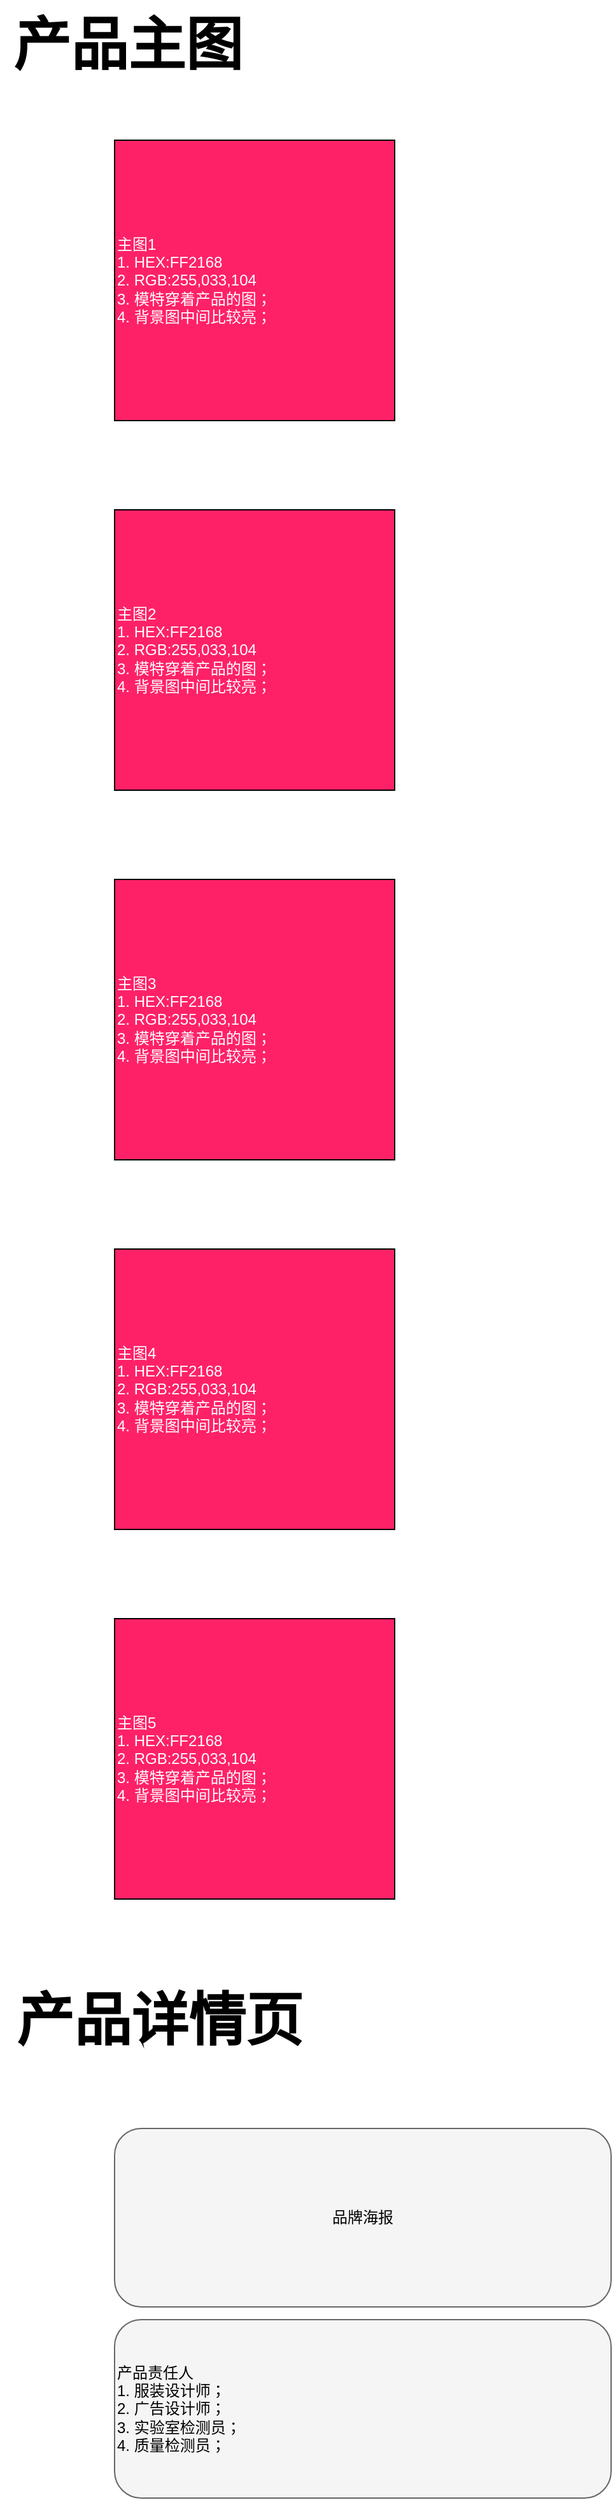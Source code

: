 <mxfile version="26.0.6">
  <diagram id="wFE0QG_FPsp0jaGvCLVb" name="Page-1">
    <mxGraphModel dx="1434" dy="761" grid="1" gridSize="10" guides="1" tooltips="1" connect="1" arrows="1" fold="1" page="1" pageScale="1" pageWidth="850" pageHeight="1100" math="0" shadow="0">
      <root>
        <mxCell id="0" />
        <mxCell id="1" parent="0" />
        <mxCell id="rIvgRYuvJBHSXA2jkPJr-1" value="&lt;div&gt;&lt;font style=&quot;color: rgb(255, 255, 255);&quot;&gt;主图1&lt;/font&gt;&lt;/div&gt;&lt;font style=&quot;color: rgb(255, 255, 255);&quot;&gt;1. HEX:FF2168&lt;/font&gt;&lt;div&gt;&lt;span style=&quot;color: light-dark(rgb(255, 255, 255), rgb(18, 18, 18)); background-color: transparent;&quot;&gt;2. RGB:255,033,104&lt;/span&gt;&lt;div&gt;&lt;font style=&quot;color: rgb(255, 255, 255);&quot;&gt;3. 模特穿着产品的图；&lt;/font&gt;&lt;/div&gt;&lt;div&gt;&lt;font style=&quot;color: rgb(255, 255, 255);&quot;&gt;4. 背景图中间比较亮；&lt;/font&gt;&lt;/div&gt;&lt;/div&gt;" style="whiteSpace=wrap;html=1;aspect=fixed;fillColor=#FF2168;align=left;" vertex="1" parent="1">
          <mxGeometry x="120" y="140" width="220" height="220" as="geometry" />
        </mxCell>
        <mxCell id="rIvgRYuvJBHSXA2jkPJr-2" value="&lt;div&gt;&lt;font style=&quot;color: rgb(255, 255, 255);&quot;&gt;主图2&lt;/font&gt;&lt;/div&gt;&lt;font style=&quot;color: rgb(255, 255, 255);&quot;&gt;1. HEX:FF2168&lt;/font&gt;&lt;div&gt;&lt;span style=&quot;color: light-dark(rgb(255, 255, 255), rgb(18, 18, 18)); background-color: transparent;&quot;&gt;2. RGB:255,033,104&lt;/span&gt;&lt;div&gt;&lt;font style=&quot;color: rgb(255, 255, 255);&quot;&gt;3. 模特穿着产品的图；&lt;/font&gt;&lt;/div&gt;&lt;div&gt;&lt;font style=&quot;color: rgb(255, 255, 255);&quot;&gt;4. 背景图中间比较亮；&lt;/font&gt;&lt;/div&gt;&lt;/div&gt;" style="whiteSpace=wrap;html=1;aspect=fixed;fillColor=#FF2168;align=left;" vertex="1" parent="1">
          <mxGeometry x="120" y="430" width="220" height="220" as="geometry" />
        </mxCell>
        <mxCell id="rIvgRYuvJBHSXA2jkPJr-4" value="&lt;b&gt;&lt;font style=&quot;font-size: 45px;&quot;&gt;产品主图&lt;/font&gt;&lt;/b&gt;" style="text;html=1;align=center;verticalAlign=middle;resizable=0;points=[];autosize=1;strokeColor=none;fillColor=none;" vertex="1" parent="1">
          <mxGeometry x="30" y="30" width="200" height="70" as="geometry" />
        </mxCell>
        <mxCell id="rIvgRYuvJBHSXA2jkPJr-5" value="&lt;b&gt;&lt;font style=&quot;font-size: 45px;&quot;&gt;产品详情页&lt;/font&gt;&lt;/b&gt;" style="text;html=1;align=center;verticalAlign=middle;resizable=0;points=[];autosize=1;strokeColor=none;fillColor=none;" vertex="1" parent="1">
          <mxGeometry x="30" y="1580" width="250" height="70" as="geometry" />
        </mxCell>
        <mxCell id="rIvgRYuvJBHSXA2jkPJr-6" value="&lt;div&gt;&lt;font style=&quot;color: rgb(255, 255, 255);&quot;&gt;主图3&lt;/font&gt;&lt;/div&gt;&lt;font style=&quot;color: rgb(255, 255, 255);&quot;&gt;1. HEX:FF2168&lt;/font&gt;&lt;div&gt;&lt;span style=&quot;color: light-dark(rgb(255, 255, 255), rgb(18, 18, 18)); background-color: transparent;&quot;&gt;2. RGB:255,033,104&lt;/span&gt;&lt;div&gt;&lt;font style=&quot;color: rgb(255, 255, 255);&quot;&gt;3. 模特穿着产品的图；&lt;/font&gt;&lt;/div&gt;&lt;div&gt;&lt;font style=&quot;color: rgb(255, 255, 255);&quot;&gt;4. 背景图中间比较亮；&lt;/font&gt;&lt;/div&gt;&lt;/div&gt;" style="whiteSpace=wrap;html=1;aspect=fixed;fillColor=#FF2168;align=left;" vertex="1" parent="1">
          <mxGeometry x="120" y="720" width="220" height="220" as="geometry" />
        </mxCell>
        <mxCell id="rIvgRYuvJBHSXA2jkPJr-7" value="&lt;div&gt;&lt;font style=&quot;color: rgb(255, 255, 255);&quot;&gt;主图4&lt;/font&gt;&lt;/div&gt;&lt;font style=&quot;color: rgb(255, 255, 255);&quot;&gt;1. HEX:FF2168&lt;/font&gt;&lt;div&gt;&lt;span style=&quot;color: light-dark(rgb(255, 255, 255), rgb(18, 18, 18)); background-color: transparent;&quot;&gt;2. RGB:255,033,104&lt;/span&gt;&lt;div&gt;&lt;font style=&quot;color: rgb(255, 255, 255);&quot;&gt;3. 模特穿着产品的图；&lt;/font&gt;&lt;/div&gt;&lt;div&gt;&lt;font style=&quot;color: rgb(255, 255, 255);&quot;&gt;4. 背景图中间比较亮；&lt;/font&gt;&lt;/div&gt;&lt;/div&gt;" style="whiteSpace=wrap;html=1;aspect=fixed;fillColor=#FF2168;align=left;" vertex="1" parent="1">
          <mxGeometry x="120" y="1010" width="220" height="220" as="geometry" />
        </mxCell>
        <mxCell id="rIvgRYuvJBHSXA2jkPJr-8" value="&lt;div&gt;&lt;font style=&quot;color: rgb(255, 255, 255);&quot;&gt;主图5&lt;/font&gt;&lt;/div&gt;&lt;font style=&quot;color: rgb(255, 255, 255);&quot;&gt;1. HEX:FF2168&lt;/font&gt;&lt;div&gt;&lt;span style=&quot;color: light-dark(rgb(255, 255, 255), rgb(18, 18, 18)); background-color: transparent;&quot;&gt;2. RGB:255,033,104&lt;/span&gt;&lt;div&gt;&lt;font style=&quot;color: rgb(255, 255, 255);&quot;&gt;3. 模特穿着产品的图；&lt;/font&gt;&lt;/div&gt;&lt;div&gt;&lt;font style=&quot;color: rgb(255, 255, 255);&quot;&gt;4. 背景图中间比较亮；&lt;/font&gt;&lt;/div&gt;&lt;/div&gt;" style="whiteSpace=wrap;html=1;aspect=fixed;fillColor=#FF2168;align=left;" vertex="1" parent="1">
          <mxGeometry x="120" y="1300" width="220" height="220" as="geometry" />
        </mxCell>
        <mxCell id="rIvgRYuvJBHSXA2jkPJr-9" value="&lt;font style=&quot;color: rgb(0, 0, 0);&quot;&gt;品牌海报&lt;/font&gt;" style="rounded=1;whiteSpace=wrap;html=1;fillColor=#f5f5f5;fontColor=#333333;strokeColor=#666666;" vertex="1" parent="1">
          <mxGeometry x="120" y="1700" width="390" height="140" as="geometry" />
        </mxCell>
        <mxCell id="rIvgRYuvJBHSXA2jkPJr-10" value="&lt;font color=&quot;#000000&quot;&gt;产品责任人&lt;/font&gt;&lt;div&gt;&lt;font color=&quot;#000000&quot;&gt;1. 服装设计师；&lt;/font&gt;&lt;/div&gt;&lt;div&gt;&lt;font color=&quot;#000000&quot;&gt;2. 广告设计师；&lt;/font&gt;&lt;/div&gt;&lt;div&gt;&lt;font color=&quot;#000000&quot;&gt;3. 实验室检测员；&lt;/font&gt;&lt;/div&gt;&lt;div&gt;&lt;font color=&quot;#000000&quot;&gt;4. 质量检测员；&lt;/font&gt;&lt;/div&gt;" style="rounded=1;whiteSpace=wrap;html=1;fillColor=#f5f5f5;fontColor=#333333;strokeColor=#666666;align=left;" vertex="1" parent="1">
          <mxGeometry x="120" y="1850" width="390" height="140" as="geometry" />
        </mxCell>
      </root>
    </mxGraphModel>
  </diagram>
</mxfile>
